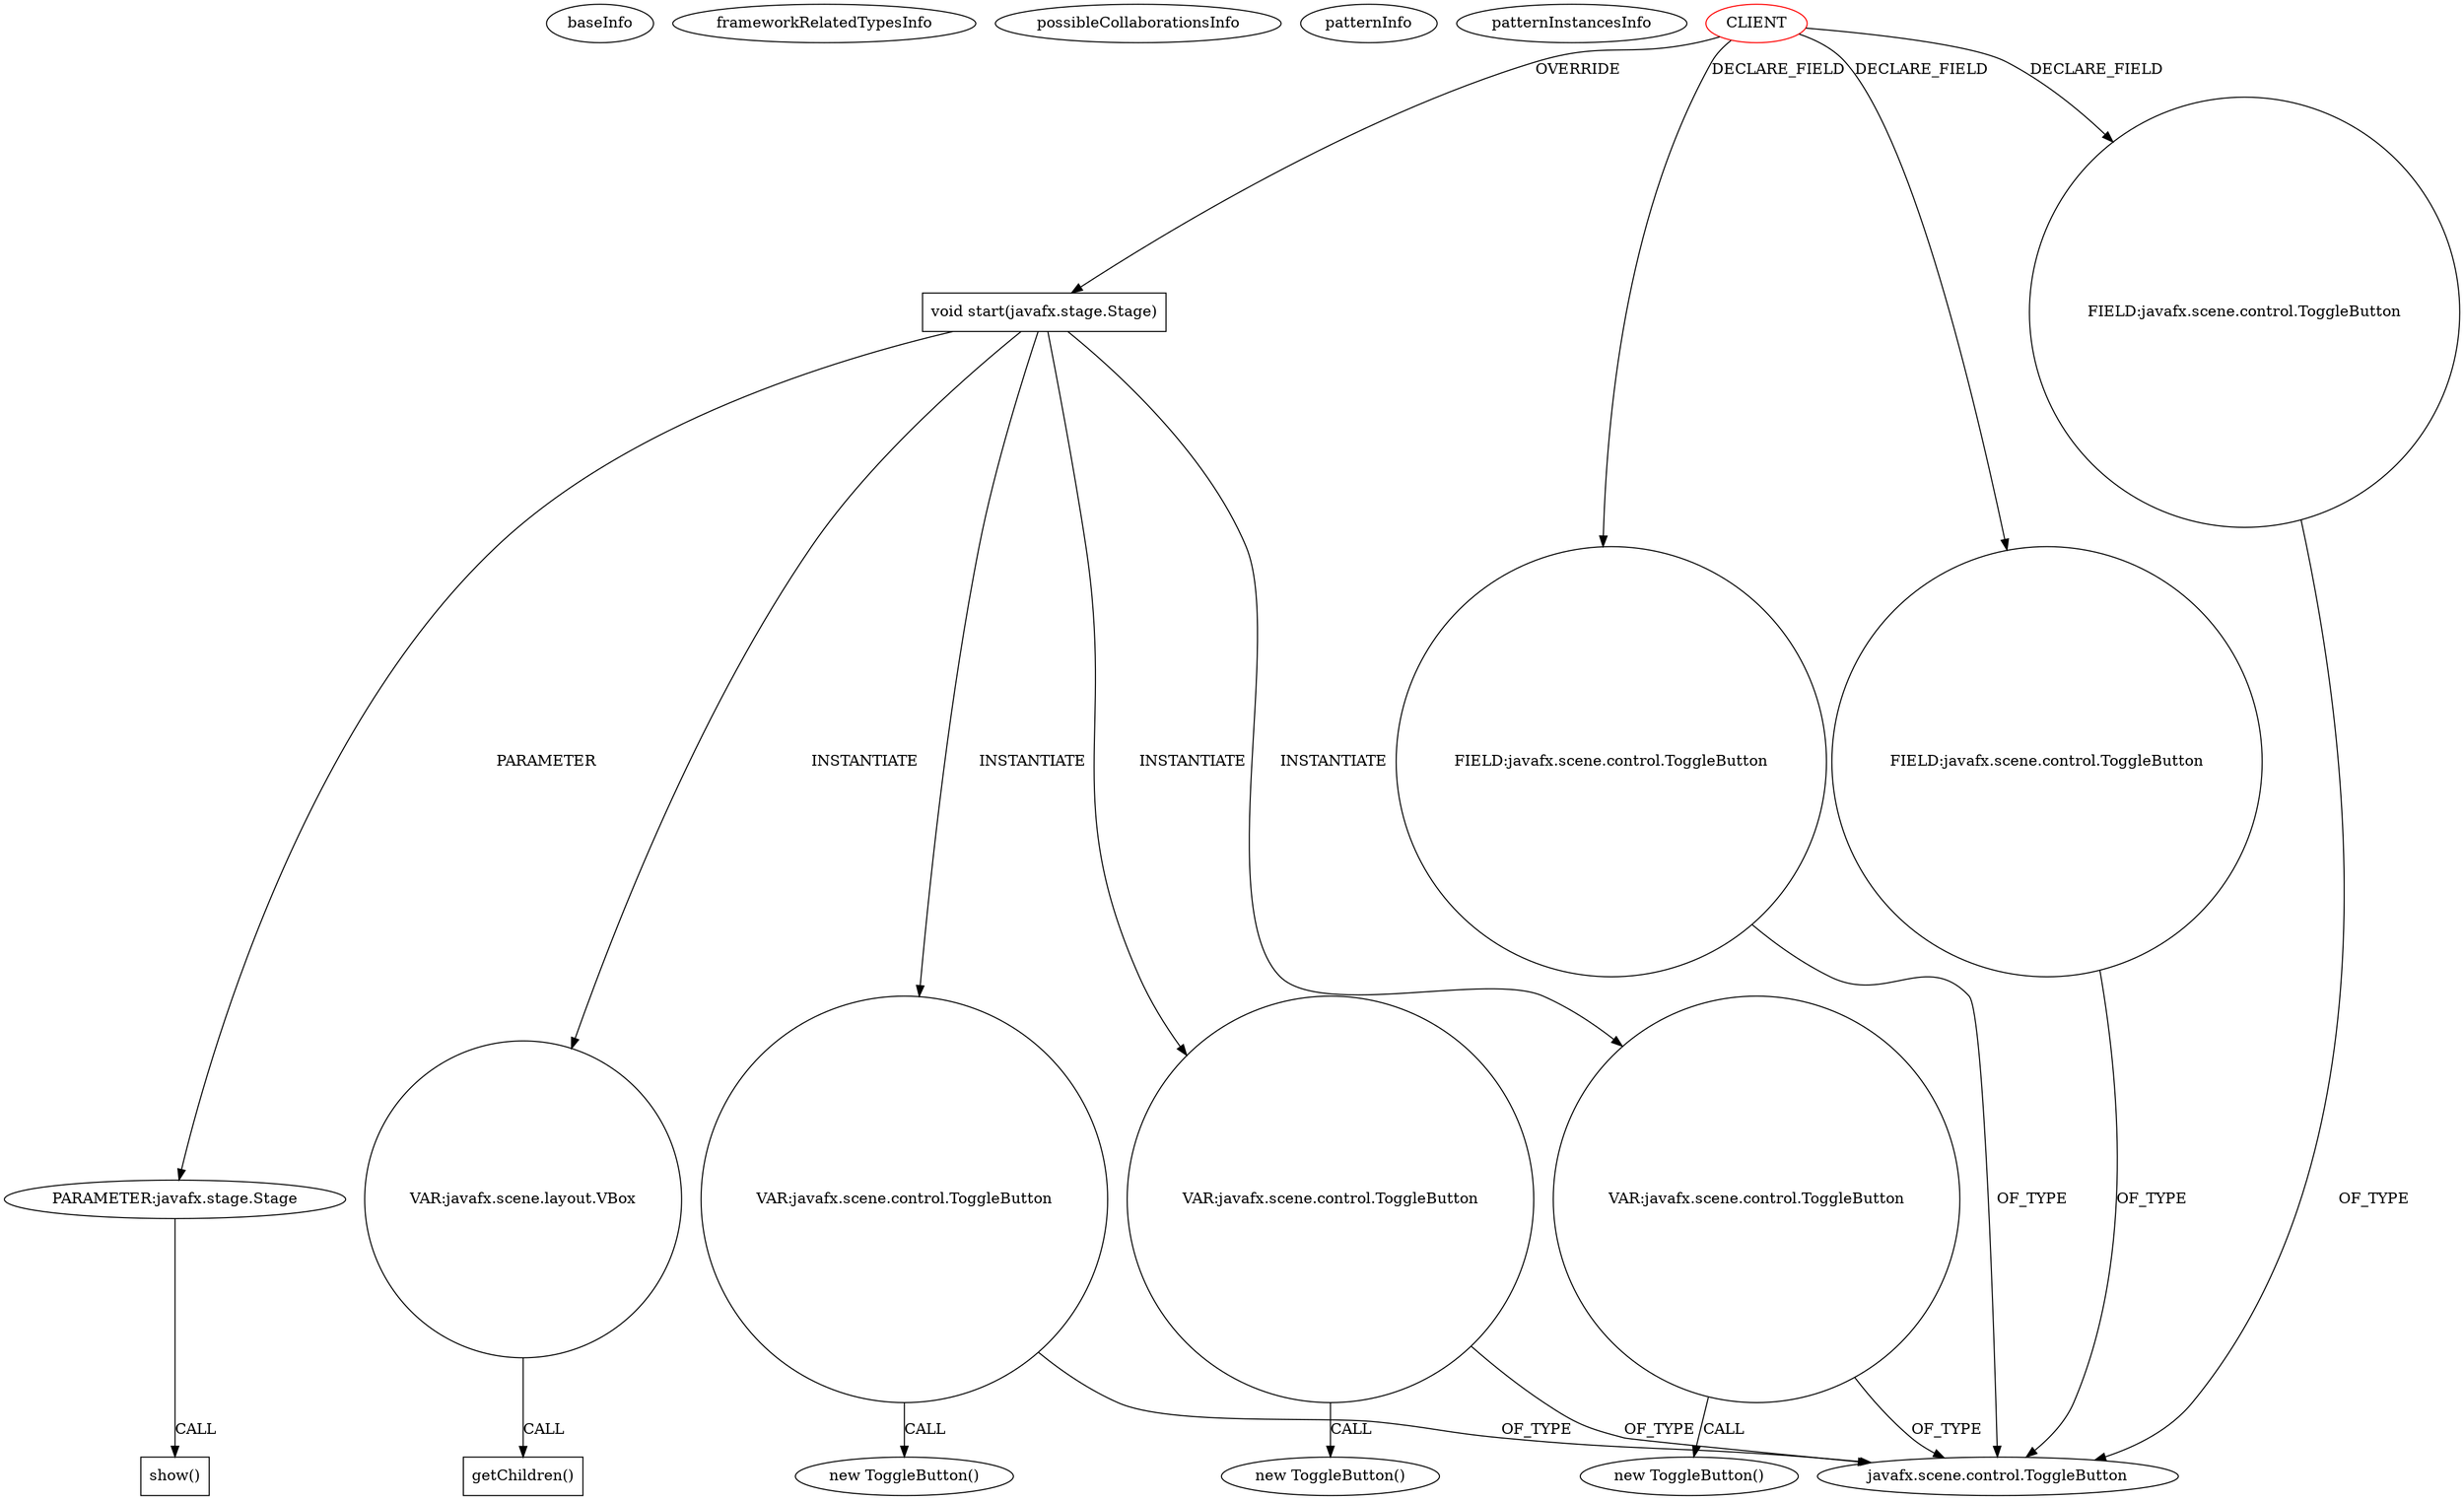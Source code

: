 digraph {
baseInfo[graphId=1743,category="pattern",isAnonymous=false,possibleRelation=false]
frameworkRelatedTypesInfo[]
possibleCollaborationsInfo[]
patternInfo[frequency=2.0,patternRootClient=0]
patternInstancesInfo[0="pdehn-TankBot~/pdehn-TankBot/TankBot-master/src/tankbot/api/TankBotApplication.java~TankBotApplication~3827",1="philippone-EMGClassifier~/philippone-EMGClassifier/EMGClassifier-master/src/gui/EMGClassifierGUI.java~EMGClassifierGUI~3875"]
3[label="javafx.scene.control.ToggleButton",vertexType="FRAMEWORK_CLASS_TYPE",isFrameworkType=false]
23[label="VAR:javafx.scene.control.ToggleButton",vertexType="VARIABLE_EXPRESION",isFrameworkType=false,shape=circle]
22[label="new ToggleButton()",vertexType="CONSTRUCTOR_CALL",isFrameworkType=false]
43[label="VAR:javafx.scene.control.ToggleButton",vertexType="VARIABLE_EXPRESION",isFrameworkType=false,shape=circle]
42[label="new ToggleButton()",vertexType="CONSTRUCTOR_CALL",isFrameworkType=false]
33[label="VAR:javafx.scene.control.ToggleButton",vertexType="VARIABLE_EXPRESION",isFrameworkType=false,shape=circle]
32[label="new ToggleButton()",vertexType="CONSTRUCTOR_CALL",isFrameworkType=false]
16[label="void start(javafx.stage.Stage)",vertexType="OVERRIDING_METHOD_DECLARATION",isFrameworkType=false,shape=box]
0[label="CLIENT",vertexType="ROOT_CLIENT_CLASS_DECLARATION",isFrameworkType=false,color=red]
17[label="PARAMETER:javafx.stage.Stage",vertexType="PARAMETER_DECLARATION",isFrameworkType=false]
117[label="show()",vertexType="INSIDE_CALL",isFrameworkType=false,shape=box]
12[label="FIELD:javafx.scene.control.ToggleButton",vertexType="FIELD_DECLARATION",isFrameworkType=false,shape=circle]
8[label="FIELD:javafx.scene.control.ToggleButton",vertexType="FIELD_DECLARATION",isFrameworkType=false,shape=circle]
2[label="FIELD:javafx.scene.control.ToggleButton",vertexType="FIELD_DECLARATION",isFrameworkType=false,shape=circle]
76[label="VAR:javafx.scene.layout.VBox",vertexType="VARIABLE_EXPRESION",isFrameworkType=false,shape=circle]
79[label="getChildren()",vertexType="INSIDE_CALL",isFrameworkType=false,shape=box]
33->3[label="OF_TYPE"]
8->3[label="OF_TYPE"]
0->8[label="DECLARE_FIELD"]
0->2[label="DECLARE_FIELD"]
23->22[label="CALL"]
12->3[label="OF_TYPE"]
2->3[label="OF_TYPE"]
16->33[label="INSTANTIATE"]
33->32[label="CALL"]
16->76[label="INSTANTIATE"]
43->3[label="OF_TYPE"]
43->42[label="CALL"]
0->16[label="OVERRIDE"]
16->17[label="PARAMETER"]
76->79[label="CALL"]
16->23[label="INSTANTIATE"]
0->12[label="DECLARE_FIELD"]
16->43[label="INSTANTIATE"]
17->117[label="CALL"]
23->3[label="OF_TYPE"]
}
